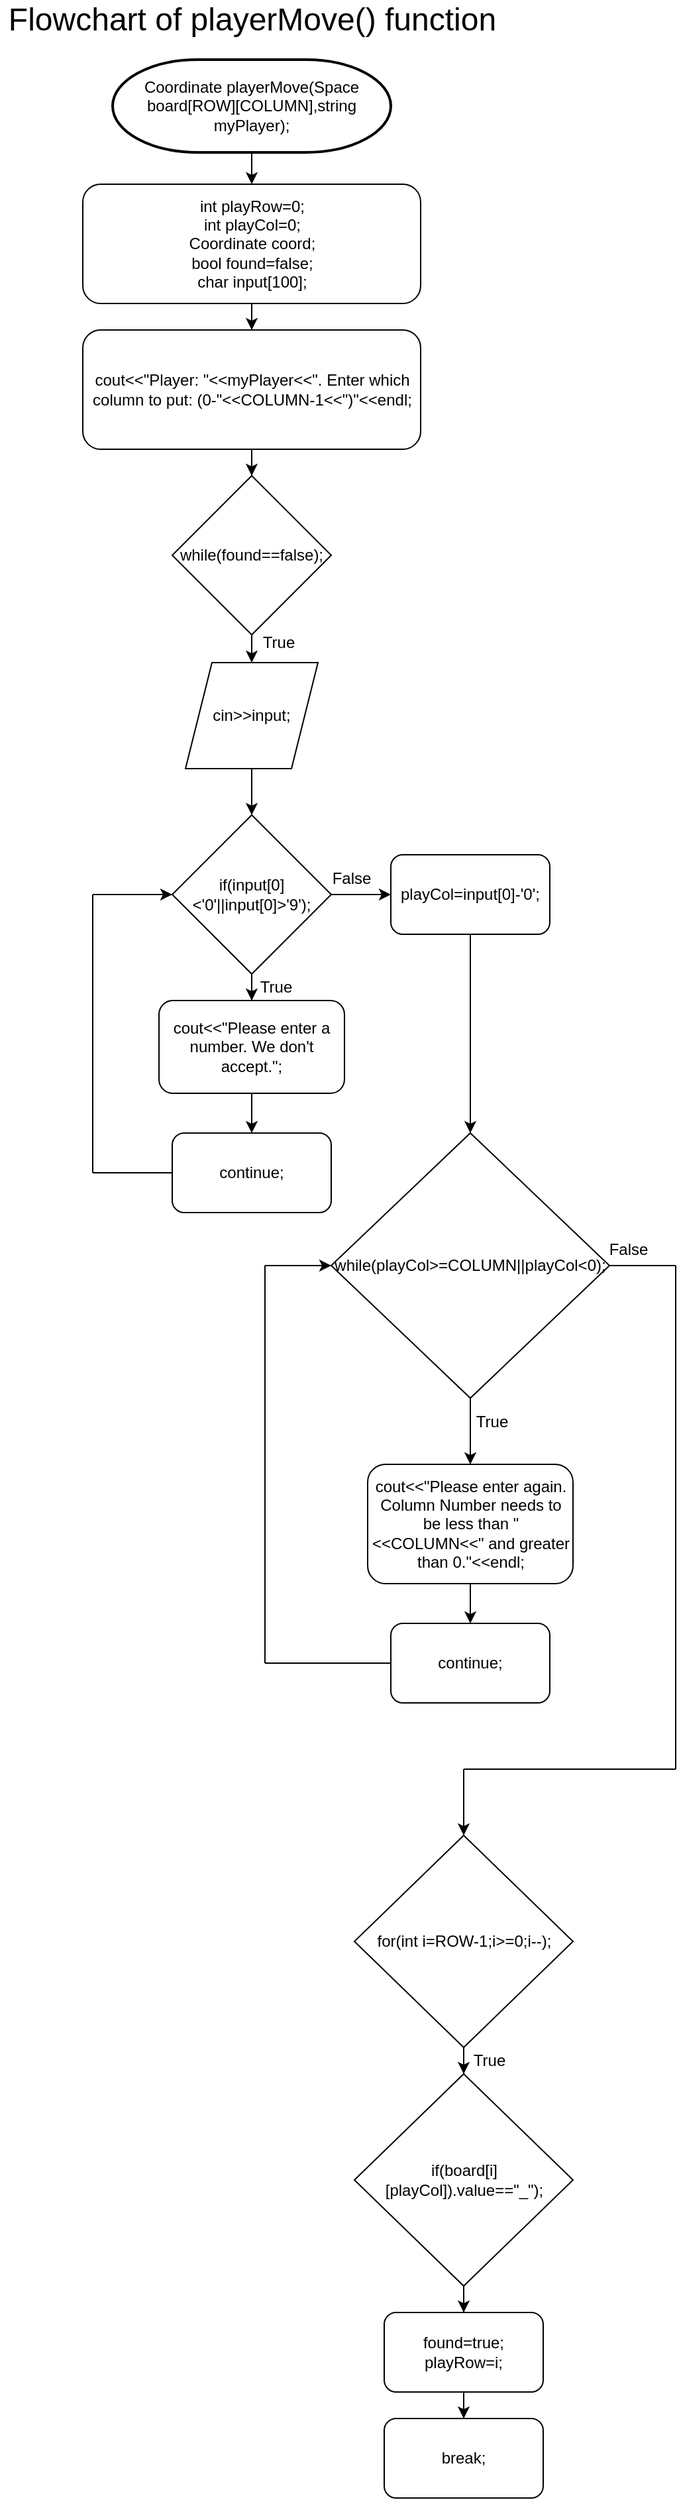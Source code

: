 <mxfile version="14.6.13" type="device"><diagram id="WYE3oBTP5BNlz84LKr8x" name="Page-1"><mxGraphModel dx="1278" dy="580" grid="1" gridSize="10" guides="1" tooltips="1" connect="1" arrows="1" fold="1" page="1" pageScale="1" pageWidth="850" pageHeight="1100" math="0" shadow="0"><root><mxCell id="0"/><mxCell id="1" parent="0"/><mxCell id="lM4EkEKvLxDDMl2GzoHf-2" value="" style="edgeStyle=orthogonalEdgeStyle;rounded=0;orthogonalLoop=1;jettySize=auto;html=1;" edge="1" parent="1" source="DjGDSjk6WVqVR5wkaf6J-1" target="lM4EkEKvLxDDMl2GzoHf-1"><mxGeometry relative="1" as="geometry"/></mxCell><mxCell id="DjGDSjk6WVqVR5wkaf6J-1" value="Coordinate playerMove(Space board[ROW][COLUMN],string myPlayer);" style="strokeWidth=2;html=1;shape=mxgraph.flowchart.terminator;whiteSpace=wrap;" parent="1" vertex="1"><mxGeometry x="85" y="60" width="210" height="70" as="geometry"/></mxCell><mxCell id="DjGDSjk6WVqVR5wkaf6J-2" value="&lt;font style=&quot;font-size: 24px&quot;&gt;Flowchart of playerMove() function&lt;/font&gt;" style="text;html=1;align=center;verticalAlign=middle;resizable=0;points=[];autosize=1;strokeColor=none;" parent="1" vertex="1"><mxGeometry y="20" width="380" height="20" as="geometry"/></mxCell><mxCell id="lM4EkEKvLxDDMl2GzoHf-4" value="" style="edgeStyle=orthogonalEdgeStyle;rounded=0;orthogonalLoop=1;jettySize=auto;html=1;" edge="1" parent="1" source="lM4EkEKvLxDDMl2GzoHf-1" target="lM4EkEKvLxDDMl2GzoHf-3"><mxGeometry relative="1" as="geometry"/></mxCell><mxCell id="lM4EkEKvLxDDMl2GzoHf-1" value="int playRow=0;&lt;br&gt;int playCol=0;&lt;br&gt;Coordinate coord;&lt;br&gt;bool found=false;&lt;br&gt;char input[100];" style="rounded=1;whiteSpace=wrap;html=1;" vertex="1" parent="1"><mxGeometry x="62.5" y="154" width="255" height="90" as="geometry"/></mxCell><mxCell id="lM4EkEKvLxDDMl2GzoHf-6" value="" style="edgeStyle=orthogonalEdgeStyle;rounded=0;orthogonalLoop=1;jettySize=auto;html=1;" edge="1" parent="1" source="lM4EkEKvLxDDMl2GzoHf-3" target="lM4EkEKvLxDDMl2GzoHf-5"><mxGeometry relative="1" as="geometry"/></mxCell><mxCell id="lM4EkEKvLxDDMl2GzoHf-3" value="cout&amp;lt;&amp;lt;&quot;Player: &quot;&amp;lt;&amp;lt;myPlayer&amp;lt;&amp;lt;&quot;. Enter which column to put: (0-&quot;&amp;lt;&amp;lt;COLUMN-1&amp;lt;&amp;lt;&quot;)&quot;&amp;lt;&amp;lt;endl;" style="rounded=1;whiteSpace=wrap;html=1;" vertex="1" parent="1"><mxGeometry x="62.5" y="264" width="255" height="90" as="geometry"/></mxCell><mxCell id="lM4EkEKvLxDDMl2GzoHf-8" value="" style="edgeStyle=orthogonalEdgeStyle;rounded=0;orthogonalLoop=1;jettySize=auto;html=1;" edge="1" parent="1" source="lM4EkEKvLxDDMl2GzoHf-5" target="lM4EkEKvLxDDMl2GzoHf-7"><mxGeometry relative="1" as="geometry"/></mxCell><mxCell id="lM4EkEKvLxDDMl2GzoHf-5" value="while(found==false);" style="rhombus;whiteSpace=wrap;html=1;" vertex="1" parent="1"><mxGeometry x="130" y="374" width="120" height="120" as="geometry"/></mxCell><mxCell id="lM4EkEKvLxDDMl2GzoHf-11" value="" style="edgeStyle=orthogonalEdgeStyle;rounded=0;orthogonalLoop=1;jettySize=auto;html=1;" edge="1" parent="1" source="lM4EkEKvLxDDMl2GzoHf-7" target="lM4EkEKvLxDDMl2GzoHf-10"><mxGeometry relative="1" as="geometry"/></mxCell><mxCell id="lM4EkEKvLxDDMl2GzoHf-7" value="cin&amp;gt;&amp;gt;input;" style="shape=parallelogram;perimeter=parallelogramPerimeter;whiteSpace=wrap;html=1;fixedSize=1;" vertex="1" parent="1"><mxGeometry x="140" y="515" width="100" height="80" as="geometry"/></mxCell><mxCell id="lM4EkEKvLxDDMl2GzoHf-9" value="True" style="text;html=1;align=center;verticalAlign=middle;resizable=0;points=[];autosize=1;strokeColor=none;" vertex="1" parent="1"><mxGeometry x="190" y="490" width="40" height="20" as="geometry"/></mxCell><mxCell id="lM4EkEKvLxDDMl2GzoHf-13" value="" style="edgeStyle=orthogonalEdgeStyle;rounded=0;orthogonalLoop=1;jettySize=auto;html=1;" edge="1" parent="1" source="lM4EkEKvLxDDMl2GzoHf-10" target="lM4EkEKvLxDDMl2GzoHf-12"><mxGeometry relative="1" as="geometry"/></mxCell><mxCell id="lM4EkEKvLxDDMl2GzoHf-18" value="" style="edgeStyle=orthogonalEdgeStyle;rounded=0;orthogonalLoop=1;jettySize=auto;html=1;" edge="1" parent="1" source="lM4EkEKvLxDDMl2GzoHf-10" target="lM4EkEKvLxDDMl2GzoHf-17"><mxGeometry relative="1" as="geometry"/></mxCell><mxCell id="lM4EkEKvLxDDMl2GzoHf-10" value="if(input[0]&amp;lt;'0'||input[0]&amp;gt;'9');" style="rhombus;whiteSpace=wrap;html=1;" vertex="1" parent="1"><mxGeometry x="130" y="630" width="120" height="120" as="geometry"/></mxCell><mxCell id="lM4EkEKvLxDDMl2GzoHf-16" value="" style="edgeStyle=orthogonalEdgeStyle;rounded=0;orthogonalLoop=1;jettySize=auto;html=1;" edge="1" parent="1" source="lM4EkEKvLxDDMl2GzoHf-12" target="lM4EkEKvLxDDMl2GzoHf-15"><mxGeometry relative="1" as="geometry"/></mxCell><mxCell id="lM4EkEKvLxDDMl2GzoHf-12" value="cout&amp;lt;&amp;lt;&quot;Please enter a number. We don't accept.&quot;;" style="rounded=1;whiteSpace=wrap;html=1;" vertex="1" parent="1"><mxGeometry x="120" y="770" width="140" height="70" as="geometry"/></mxCell><mxCell id="lM4EkEKvLxDDMl2GzoHf-14" value="True" style="text;html=1;align=center;verticalAlign=middle;resizable=0;points=[];autosize=1;strokeColor=none;" vertex="1" parent="1"><mxGeometry x="188" y="750" width="40" height="20" as="geometry"/></mxCell><mxCell id="lM4EkEKvLxDDMl2GzoHf-15" value="continue;" style="rounded=1;whiteSpace=wrap;html=1;" vertex="1" parent="1"><mxGeometry x="130" y="870" width="120" height="60" as="geometry"/></mxCell><mxCell id="lM4EkEKvLxDDMl2GzoHf-17" value="playCol=input[0]-'0';" style="rounded=1;whiteSpace=wrap;html=1;" vertex="1" parent="1"><mxGeometry x="295" y="660" width="120" height="60" as="geometry"/></mxCell><mxCell id="lM4EkEKvLxDDMl2GzoHf-19" value="False" style="text;html=1;align=center;verticalAlign=middle;resizable=0;points=[];autosize=1;strokeColor=none;" vertex="1" parent="1"><mxGeometry x="245" y="668" width="40" height="20" as="geometry"/></mxCell><mxCell id="lM4EkEKvLxDDMl2GzoHf-23" value="" style="edgeStyle=orthogonalEdgeStyle;rounded=0;orthogonalLoop=1;jettySize=auto;html=1;" edge="1" parent="1" source="lM4EkEKvLxDDMl2GzoHf-20" target="lM4EkEKvLxDDMl2GzoHf-22"><mxGeometry relative="1" as="geometry"/></mxCell><mxCell id="lM4EkEKvLxDDMl2GzoHf-20" value="while(playCol&amp;gt;=COLUMN||playCol&amp;lt;0);" style="rhombus;whiteSpace=wrap;html=1;" vertex="1" parent="1"><mxGeometry x="250" y="870" width="210" height="200" as="geometry"/></mxCell><mxCell id="lM4EkEKvLxDDMl2GzoHf-21" value="" style="endArrow=classic;html=1;exitX=0.5;exitY=1;exitDx=0;exitDy=0;entryX=0.5;entryY=0;entryDx=0;entryDy=0;" edge="1" parent="1" source="lM4EkEKvLxDDMl2GzoHf-17" target="lM4EkEKvLxDDMl2GzoHf-20"><mxGeometry width="50" height="50" relative="1" as="geometry"><mxPoint x="400" y="920" as="sourcePoint"/><mxPoint x="450" y="870" as="targetPoint"/></mxGeometry></mxCell><mxCell id="lM4EkEKvLxDDMl2GzoHf-25" value="" style="edgeStyle=orthogonalEdgeStyle;rounded=0;orthogonalLoop=1;jettySize=auto;html=1;" edge="1" parent="1" source="lM4EkEKvLxDDMl2GzoHf-22" target="lM4EkEKvLxDDMl2GzoHf-24"><mxGeometry relative="1" as="geometry"/></mxCell><mxCell id="lM4EkEKvLxDDMl2GzoHf-22" value="cout&amp;lt;&amp;lt;&quot;Please enter again. Column Number needs to be less than &quot;&amp;lt;&amp;lt;COLUMN&amp;lt;&amp;lt;&quot; and greater than 0.&quot;&amp;lt;&amp;lt;endl;" style="rounded=1;whiteSpace=wrap;html=1;" vertex="1" parent="1"><mxGeometry x="277.5" y="1120" width="155" height="90" as="geometry"/></mxCell><mxCell id="lM4EkEKvLxDDMl2GzoHf-24" value="continue;" style="rounded=1;whiteSpace=wrap;html=1;" vertex="1" parent="1"><mxGeometry x="295" y="1240" width="120" height="60" as="geometry"/></mxCell><mxCell id="lM4EkEKvLxDDMl2GzoHf-26" value="True" style="text;html=1;align=center;verticalAlign=middle;resizable=0;points=[];autosize=1;strokeColor=none;" vertex="1" parent="1"><mxGeometry x="351" y="1078" width="40" height="20" as="geometry"/></mxCell><mxCell id="lM4EkEKvLxDDMl2GzoHf-28" value="" style="endArrow=none;html=1;exitX=1;exitY=0.5;exitDx=0;exitDy=0;" edge="1" parent="1" source="lM4EkEKvLxDDMl2GzoHf-20"><mxGeometry width="50" height="50" relative="1" as="geometry"><mxPoint x="500" y="1090" as="sourcePoint"/><mxPoint x="510" y="970" as="targetPoint"/></mxGeometry></mxCell><mxCell id="lM4EkEKvLxDDMl2GzoHf-30" value="False" style="text;html=1;align=center;verticalAlign=middle;resizable=0;points=[];autosize=1;strokeColor=none;" vertex="1" parent="1"><mxGeometry x="454" y="948" width="40" height="20" as="geometry"/></mxCell><mxCell id="lM4EkEKvLxDDMl2GzoHf-31" value="" style="endArrow=none;html=1;" edge="1" parent="1"><mxGeometry width="50" height="50" relative="1" as="geometry"><mxPoint x="510" y="1350" as="sourcePoint"/><mxPoint x="510" y="970" as="targetPoint"/></mxGeometry></mxCell><mxCell id="lM4EkEKvLxDDMl2GzoHf-32" value="" style="endArrow=none;html=1;" edge="1" parent="1"><mxGeometry width="50" height="50" relative="1" as="geometry"><mxPoint x="510" y="1350" as="sourcePoint"/><mxPoint x="350" y="1350" as="targetPoint"/></mxGeometry></mxCell><mxCell id="lM4EkEKvLxDDMl2GzoHf-33" value="" style="endArrow=classic;html=1;" edge="1" parent="1"><mxGeometry width="50" height="50" relative="1" as="geometry"><mxPoint x="350" y="1350" as="sourcePoint"/><mxPoint x="350" y="1400" as="targetPoint"/><Array as="points"/></mxGeometry></mxCell><mxCell id="lM4EkEKvLxDDMl2GzoHf-36" value="" style="edgeStyle=orthogonalEdgeStyle;rounded=0;orthogonalLoop=1;jettySize=auto;html=1;" edge="1" parent="1" source="lM4EkEKvLxDDMl2GzoHf-34" target="lM4EkEKvLxDDMl2GzoHf-35"><mxGeometry relative="1" as="geometry"/></mxCell><mxCell id="lM4EkEKvLxDDMl2GzoHf-34" value="for(int i=ROW-1;i&amp;gt;=0;i--);" style="rhombus;whiteSpace=wrap;html=1;" vertex="1" parent="1"><mxGeometry x="267.5" y="1400" width="165" height="160" as="geometry"/></mxCell><mxCell id="lM4EkEKvLxDDMl2GzoHf-39" value="" style="edgeStyle=orthogonalEdgeStyle;rounded=0;orthogonalLoop=1;jettySize=auto;html=1;" edge="1" parent="1" source="lM4EkEKvLxDDMl2GzoHf-35" target="lM4EkEKvLxDDMl2GzoHf-38"><mxGeometry relative="1" as="geometry"/></mxCell><mxCell id="lM4EkEKvLxDDMl2GzoHf-35" value="if(board[i][playCol]).value==&quot;_&quot;);" style="rhombus;whiteSpace=wrap;html=1;" vertex="1" parent="1"><mxGeometry x="267.5" y="1580" width="165" height="160" as="geometry"/></mxCell><mxCell id="lM4EkEKvLxDDMl2GzoHf-37" value="True" style="text;html=1;align=center;verticalAlign=middle;resizable=0;points=[];autosize=1;strokeColor=none;" vertex="1" parent="1"><mxGeometry x="349" y="1560" width="40" height="20" as="geometry"/></mxCell><mxCell id="lM4EkEKvLxDDMl2GzoHf-41" value="" style="edgeStyle=orthogonalEdgeStyle;rounded=0;orthogonalLoop=1;jettySize=auto;html=1;" edge="1" parent="1" source="lM4EkEKvLxDDMl2GzoHf-38" target="lM4EkEKvLxDDMl2GzoHf-40"><mxGeometry relative="1" as="geometry"/></mxCell><mxCell id="lM4EkEKvLxDDMl2GzoHf-38" value="found=true;&lt;br&gt;playRow=i;" style="rounded=1;whiteSpace=wrap;html=1;" vertex="1" parent="1"><mxGeometry x="290" y="1760" width="120" height="60" as="geometry"/></mxCell><mxCell id="lM4EkEKvLxDDMl2GzoHf-40" value="break;" style="rounded=1;whiteSpace=wrap;html=1;" vertex="1" parent="1"><mxGeometry x="290" y="1840" width="120" height="60" as="geometry"/></mxCell><mxCell id="lM4EkEKvLxDDMl2GzoHf-42" value="" style="endArrow=none;html=1;exitX=0;exitY=0.5;exitDx=0;exitDy=0;" edge="1" parent="1" source="lM4EkEKvLxDDMl2GzoHf-24"><mxGeometry width="50" height="50" relative="1" as="geometry"><mxPoint x="500" y="1090" as="sourcePoint"/><mxPoint x="200" y="1270" as="targetPoint"/></mxGeometry></mxCell><mxCell id="lM4EkEKvLxDDMl2GzoHf-43" value="" style="endArrow=none;html=1;" edge="1" parent="1"><mxGeometry width="50" height="50" relative="1" as="geometry"><mxPoint x="200" y="1270" as="sourcePoint"/><mxPoint x="200" y="970" as="targetPoint"/></mxGeometry></mxCell><mxCell id="lM4EkEKvLxDDMl2GzoHf-44" value="" style="endArrow=classic;html=1;entryX=0;entryY=0.5;entryDx=0;entryDy=0;" edge="1" parent="1" target="lM4EkEKvLxDDMl2GzoHf-20"><mxGeometry width="50" height="50" relative="1" as="geometry"><mxPoint x="200" y="970" as="sourcePoint"/><mxPoint x="550" y="1040" as="targetPoint"/></mxGeometry></mxCell><mxCell id="lM4EkEKvLxDDMl2GzoHf-45" value="" style="endArrow=none;html=1;exitX=0;exitY=0.5;exitDx=0;exitDy=0;" edge="1" parent="1" source="lM4EkEKvLxDDMl2GzoHf-15"><mxGeometry width="50" height="50" relative="1" as="geometry"><mxPoint x="500" y="820" as="sourcePoint"/><mxPoint x="70" y="900" as="targetPoint"/></mxGeometry></mxCell><mxCell id="lM4EkEKvLxDDMl2GzoHf-46" value="" style="endArrow=none;html=1;" edge="1" parent="1"><mxGeometry width="50" height="50" relative="1" as="geometry"><mxPoint x="70" y="900" as="sourcePoint"/><mxPoint x="70" y="690" as="targetPoint"/></mxGeometry></mxCell><mxCell id="lM4EkEKvLxDDMl2GzoHf-47" value="" style="endArrow=classic;html=1;entryX=0;entryY=0.5;entryDx=0;entryDy=0;" edge="1" parent="1" target="lM4EkEKvLxDDMl2GzoHf-10"><mxGeometry width="50" height="50" relative="1" as="geometry"><mxPoint x="70" y="690" as="sourcePoint"/><mxPoint x="550" y="770" as="targetPoint"/></mxGeometry></mxCell></root></mxGraphModel></diagram></mxfile>
